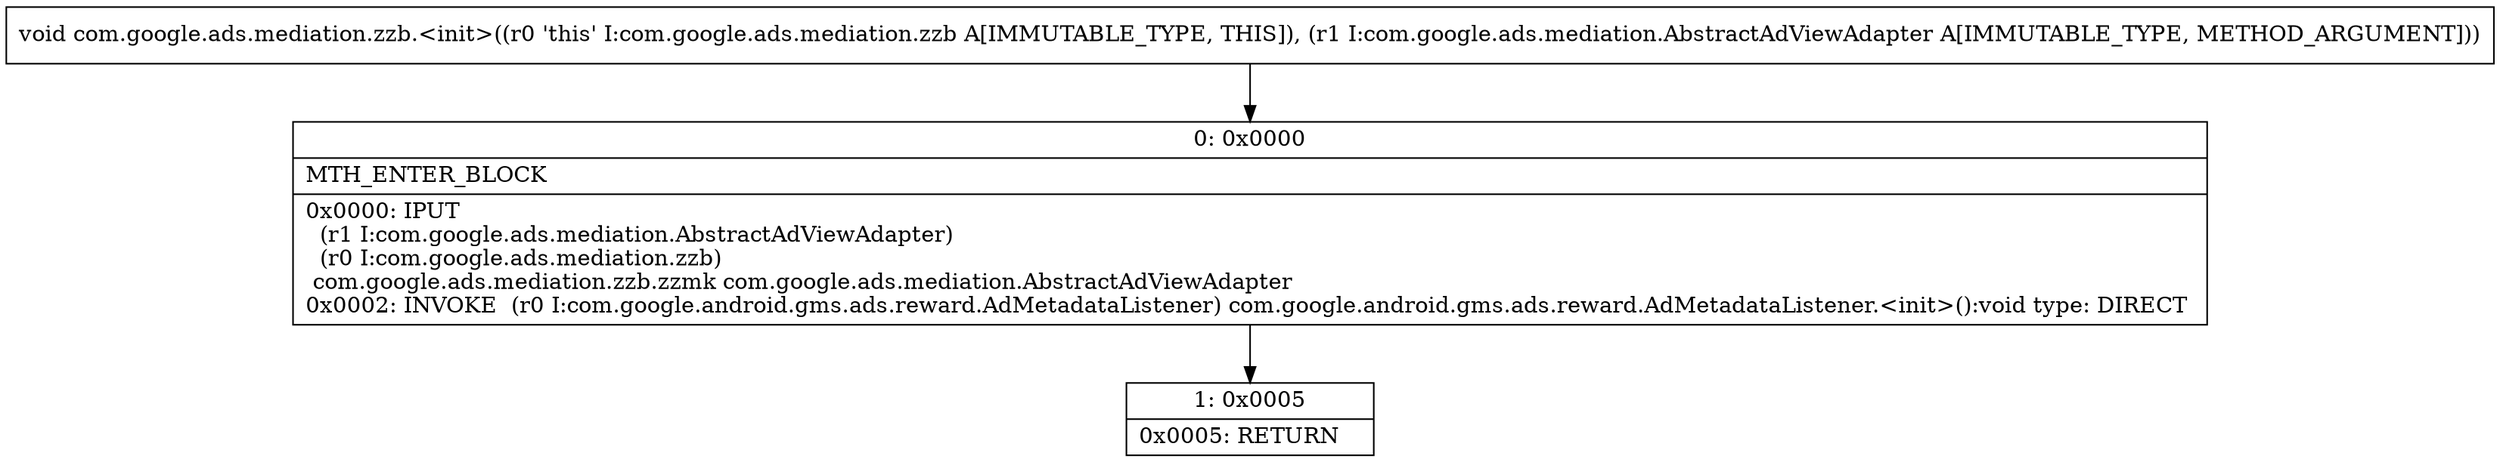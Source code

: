 digraph "CFG forcom.google.ads.mediation.zzb.\<init\>(Lcom\/google\/ads\/mediation\/AbstractAdViewAdapter;)V" {
Node_0 [shape=record,label="{0\:\ 0x0000|MTH_ENTER_BLOCK\l|0x0000: IPUT  \l  (r1 I:com.google.ads.mediation.AbstractAdViewAdapter)\l  (r0 I:com.google.ads.mediation.zzb)\l com.google.ads.mediation.zzb.zzmk com.google.ads.mediation.AbstractAdViewAdapter \l0x0002: INVOKE  (r0 I:com.google.android.gms.ads.reward.AdMetadataListener) com.google.android.gms.ads.reward.AdMetadataListener.\<init\>():void type: DIRECT \l}"];
Node_1 [shape=record,label="{1\:\ 0x0005|0x0005: RETURN   \l}"];
MethodNode[shape=record,label="{void com.google.ads.mediation.zzb.\<init\>((r0 'this' I:com.google.ads.mediation.zzb A[IMMUTABLE_TYPE, THIS]), (r1 I:com.google.ads.mediation.AbstractAdViewAdapter A[IMMUTABLE_TYPE, METHOD_ARGUMENT])) }"];
MethodNode -> Node_0;
Node_0 -> Node_1;
}

